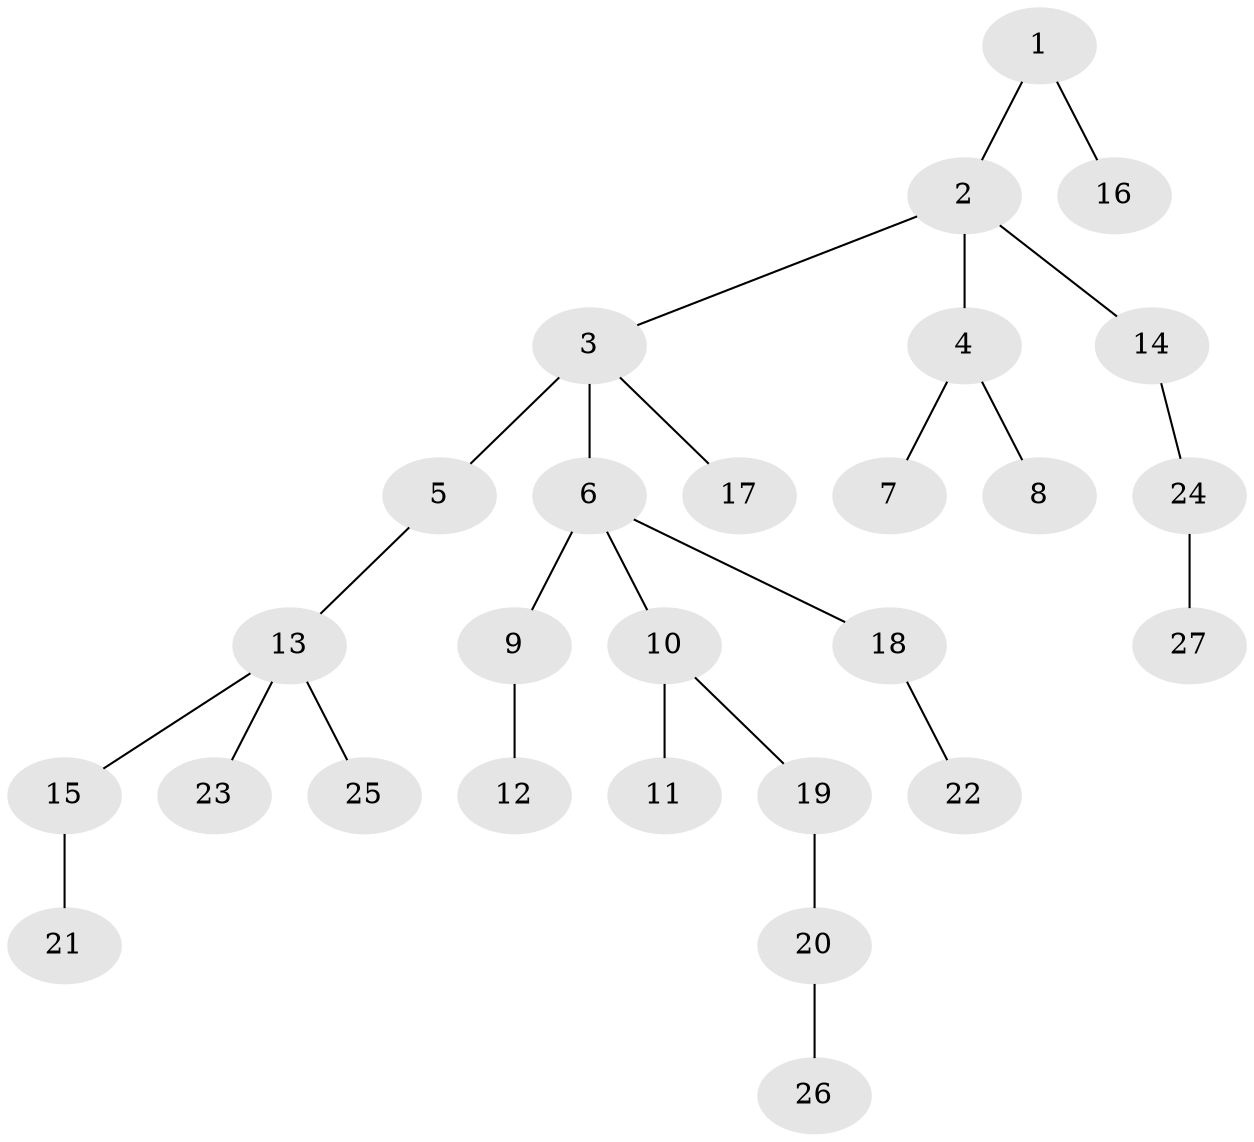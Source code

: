 // original degree distribution, {3: 0.11320754716981132, 4: 0.1320754716981132, 6: 0.018867924528301886, 2: 0.24528301886792453, 1: 0.49056603773584906}
// Generated by graph-tools (version 1.1) at 2025/51/03/04/25 22:51:54]
// undirected, 27 vertices, 26 edges
graph export_dot {
  node [color=gray90,style=filled];
  1;
  2;
  3;
  4;
  5;
  6;
  7;
  8;
  9;
  10;
  11;
  12;
  13;
  14;
  15;
  16;
  17;
  18;
  19;
  20;
  21;
  22;
  23;
  24;
  25;
  26;
  27;
  1 -- 2 [weight=1.0];
  1 -- 16 [weight=1.0];
  2 -- 3 [weight=1.0];
  2 -- 4 [weight=1.0];
  2 -- 14 [weight=1.0];
  3 -- 5 [weight=1.0];
  3 -- 6 [weight=2.0];
  3 -- 17 [weight=1.0];
  4 -- 7 [weight=1.0];
  4 -- 8 [weight=1.0];
  5 -- 13 [weight=1.0];
  6 -- 9 [weight=1.0];
  6 -- 10 [weight=1.0];
  6 -- 18 [weight=1.0];
  9 -- 12 [weight=3.0];
  10 -- 11 [weight=1.0];
  10 -- 19 [weight=1.0];
  13 -- 15 [weight=1.0];
  13 -- 23 [weight=1.0];
  13 -- 25 [weight=1.0];
  14 -- 24 [weight=1.0];
  15 -- 21 [weight=2.0];
  18 -- 22 [weight=1.0];
  19 -- 20 [weight=1.0];
  20 -- 26 [weight=1.0];
  24 -- 27 [weight=1.0];
}
